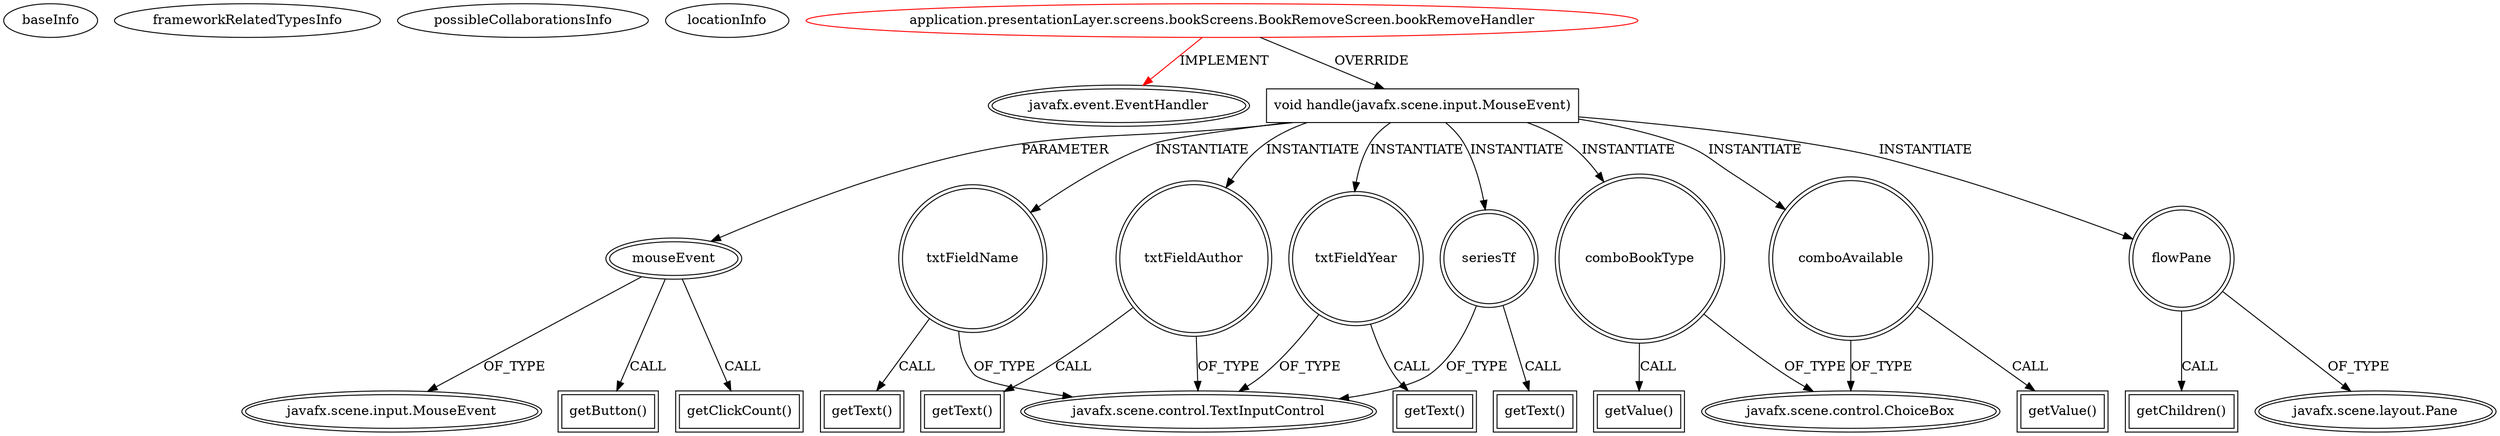 digraph {
baseInfo[graphId=755,category="extension_graph",isAnonymous=false,possibleRelation=false]
frameworkRelatedTypesInfo[0="javafx.event.EventHandler"]
possibleCollaborationsInfo[]
locationInfo[projectName="KraiZeur-library",filePath="/KraiZeur-library/library-master/src/application/presentationLayer/screens/bookScreens/BookRemoveScreen.java",contextSignature="bookRemoveHandler",graphId="755"]
0[label="application.presentationLayer.screens.bookScreens.BookRemoveScreen.bookRemoveHandler",vertexType="ROOT_CLIENT_CLASS_DECLARATION",isFrameworkType=false,color=red]
1[label="javafx.event.EventHandler",vertexType="FRAMEWORK_INTERFACE_TYPE",isFrameworkType=true,peripheries=2]
2[label="void handle(javafx.scene.input.MouseEvent)",vertexType="OVERRIDING_METHOD_DECLARATION",isFrameworkType=false,shape=box]
3[label="mouseEvent",vertexType="PARAMETER_DECLARATION",isFrameworkType=true,peripheries=2]
4[label="javafx.scene.input.MouseEvent",vertexType="FRAMEWORK_CLASS_TYPE",isFrameworkType=true,peripheries=2]
6[label="getButton()",vertexType="INSIDE_CALL",isFrameworkType=true,peripheries=2,shape=box]
8[label="getClickCount()",vertexType="INSIDE_CALL",isFrameworkType=true,peripheries=2,shape=box]
9[label="txtFieldName",vertexType="VARIABLE_EXPRESION",isFrameworkType=true,peripheries=2,shape=circle]
11[label="javafx.scene.control.TextInputControl",vertexType="FRAMEWORK_CLASS_TYPE",isFrameworkType=true,peripheries=2]
10[label="getText()",vertexType="INSIDE_CALL",isFrameworkType=true,peripheries=2,shape=box]
12[label="txtFieldAuthor",vertexType="VARIABLE_EXPRESION",isFrameworkType=true,peripheries=2,shape=circle]
13[label="getText()",vertexType="INSIDE_CALL",isFrameworkType=true,peripheries=2,shape=box]
15[label="txtFieldYear",vertexType="VARIABLE_EXPRESION",isFrameworkType=true,peripheries=2,shape=circle]
16[label="getText()",vertexType="INSIDE_CALL",isFrameworkType=true,peripheries=2,shape=box]
18[label="comboBookType",vertexType="VARIABLE_EXPRESION",isFrameworkType=true,peripheries=2,shape=circle]
20[label="javafx.scene.control.ChoiceBox",vertexType="FRAMEWORK_CLASS_TYPE",isFrameworkType=true,peripheries=2]
19[label="getValue()",vertexType="INSIDE_CALL",isFrameworkType=true,peripheries=2,shape=box]
21[label="seriesTf",vertexType="VARIABLE_EXPRESION",isFrameworkType=true,peripheries=2,shape=circle]
22[label="getText()",vertexType="INSIDE_CALL",isFrameworkType=true,peripheries=2,shape=box]
24[label="comboAvailable",vertexType="VARIABLE_EXPRESION",isFrameworkType=true,peripheries=2,shape=circle]
25[label="getValue()",vertexType="INSIDE_CALL",isFrameworkType=true,peripheries=2,shape=box]
27[label="flowPane",vertexType="VARIABLE_EXPRESION",isFrameworkType=true,peripheries=2,shape=circle]
29[label="javafx.scene.layout.Pane",vertexType="FRAMEWORK_CLASS_TYPE",isFrameworkType=true,peripheries=2]
28[label="getChildren()",vertexType="INSIDE_CALL",isFrameworkType=true,peripheries=2,shape=box]
0->1[label="IMPLEMENT",color=red]
0->2[label="OVERRIDE"]
3->4[label="OF_TYPE"]
2->3[label="PARAMETER"]
3->6[label="CALL"]
3->8[label="CALL"]
2->9[label="INSTANTIATE"]
9->11[label="OF_TYPE"]
9->10[label="CALL"]
2->12[label="INSTANTIATE"]
12->11[label="OF_TYPE"]
12->13[label="CALL"]
2->15[label="INSTANTIATE"]
15->11[label="OF_TYPE"]
15->16[label="CALL"]
2->18[label="INSTANTIATE"]
18->20[label="OF_TYPE"]
18->19[label="CALL"]
2->21[label="INSTANTIATE"]
21->11[label="OF_TYPE"]
21->22[label="CALL"]
2->24[label="INSTANTIATE"]
24->20[label="OF_TYPE"]
24->25[label="CALL"]
2->27[label="INSTANTIATE"]
27->29[label="OF_TYPE"]
27->28[label="CALL"]
}
